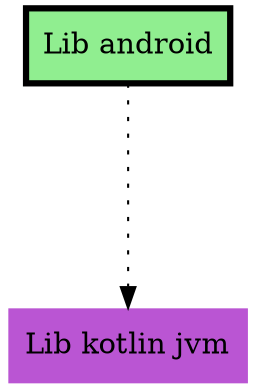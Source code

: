 digraph {
  edge ["arrowhead"="normal","arrowtail"="none"]
  graph ["dpi"="100","fontsize"="30","layout"="dot","ranksep"="1.5","rankdir"="TB"]
  node ["style"="filled"]
  "Lib android" ["fillcolor"="lightgreen","penwidth"="3","shape"="box"]
  "Lib kotlin jvm" ["fillcolor"="mediumorchid","shape"="none"]
  "Lib android" -> "Lib kotlin jvm" ["style"="dotted"]
}
